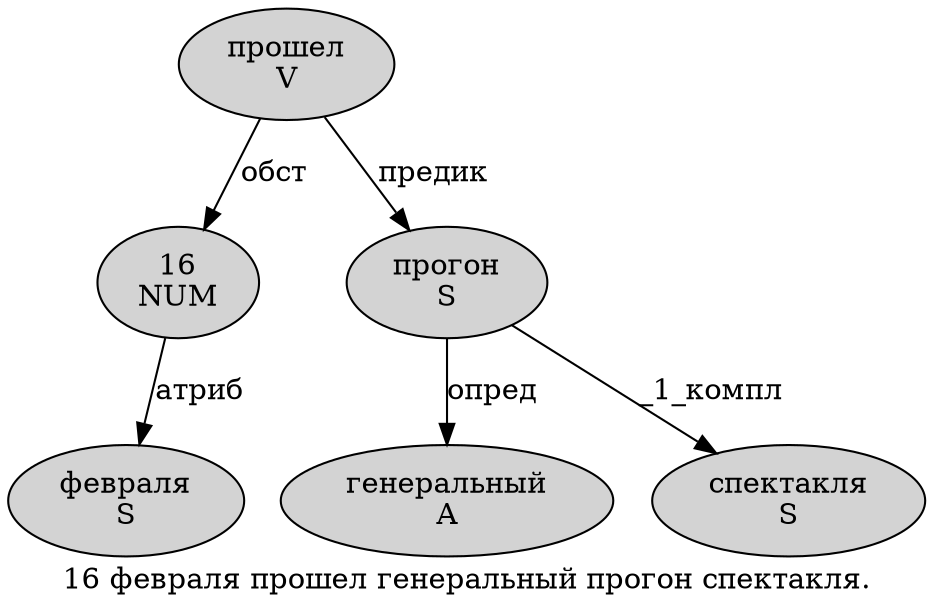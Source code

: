 digraph SENTENCE_1022 {
	graph [label="16 февраля прошел генеральный прогон спектакля."]
	node [style=filled]
		0 [label="16
NUM" color="" fillcolor=lightgray penwidth=1 shape=ellipse]
		1 [label="февраля
S" color="" fillcolor=lightgray penwidth=1 shape=ellipse]
		2 [label="прошел
V" color="" fillcolor=lightgray penwidth=1 shape=ellipse]
		3 [label="генеральный
A" color="" fillcolor=lightgray penwidth=1 shape=ellipse]
		4 [label="прогон
S" color="" fillcolor=lightgray penwidth=1 shape=ellipse]
		5 [label="спектакля
S" color="" fillcolor=lightgray penwidth=1 shape=ellipse]
			0 -> 1 [label="атриб"]
			4 -> 3 [label="опред"]
			4 -> 5 [label="_1_компл"]
			2 -> 0 [label="обст"]
			2 -> 4 [label="предик"]
}
